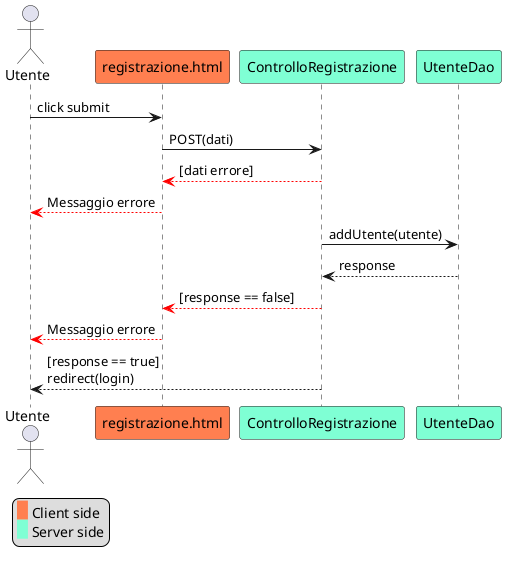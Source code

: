 @startuml
legend left
 <back:#coral>   </back> Client side
 <back:#aquamarine>   </back> Server side
endlegend

actor Utente as utente
skinparam ParticipantBackgroundColor coral
participant "registrazione.html" as registrazione

utente -> registrazione: click submit

skinparam ParticipantBackgroundColor aquamarine
registrazione -> ControlloRegistrazione: POST(dati)
ControlloRegistrazione -[#red]-> registrazione: [dati errore]
registrazione -[#red]-> utente: Messaggio errore
ControlloRegistrazione -> UtenteDao: addUtente(utente)
UtenteDao --> ControlloRegistrazione: response
ControlloRegistrazione -[#red]-> registrazione: [response == false]
registrazione -[#red]-> utente: Messaggio errore
ControlloRegistrazione --> utente: [response == true]\nredirect(login)
@enduml